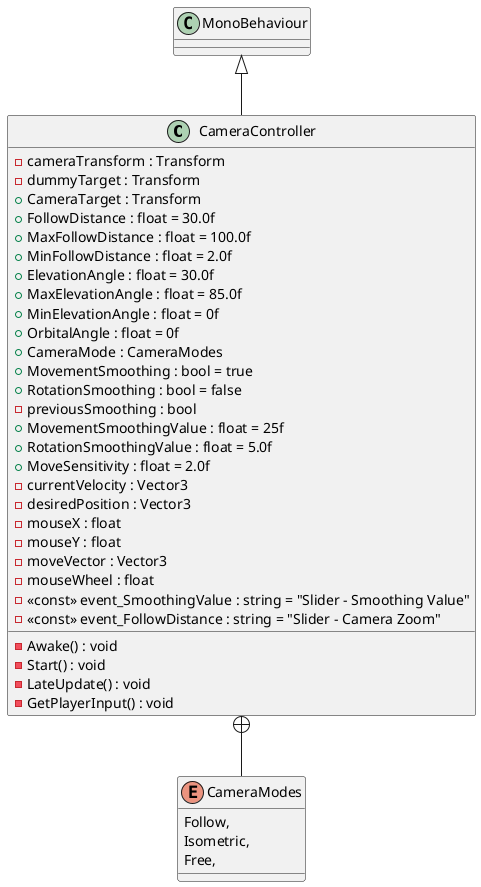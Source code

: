 @startuml
class CameraController {
    - cameraTransform : Transform
    - dummyTarget : Transform
    + CameraTarget : Transform
    + FollowDistance : float = 30.0f
    + MaxFollowDistance : float = 100.0f
    + MinFollowDistance : float = 2.0f
    + ElevationAngle : float = 30.0f
    + MaxElevationAngle : float = 85.0f
    + MinElevationAngle : float = 0f
    + OrbitalAngle : float = 0f
    + CameraMode : CameraModes
    + MovementSmoothing : bool = true
    + RotationSmoothing : bool = false
    - previousSmoothing : bool
    + MovementSmoothingValue : float = 25f
    + RotationSmoothingValue : float = 5.0f
    + MoveSensitivity : float = 2.0f
    - currentVelocity : Vector3
    - desiredPosition : Vector3
    - mouseX : float
    - mouseY : float
    - moveVector : Vector3
    - mouseWheel : float
    - <<const>> event_SmoothingValue : string = "Slider - Smoothing Value"
    - <<const>> event_FollowDistance : string = "Slider - Camera Zoom"
    - Awake() : void
    - Start() : void
    - LateUpdate() : void
    - GetPlayerInput() : void
}
enum CameraModes {
    Follow,
    Isometric,
    Free,
}
MonoBehaviour <|-- CameraController
CameraController +-- CameraModes
@enduml
